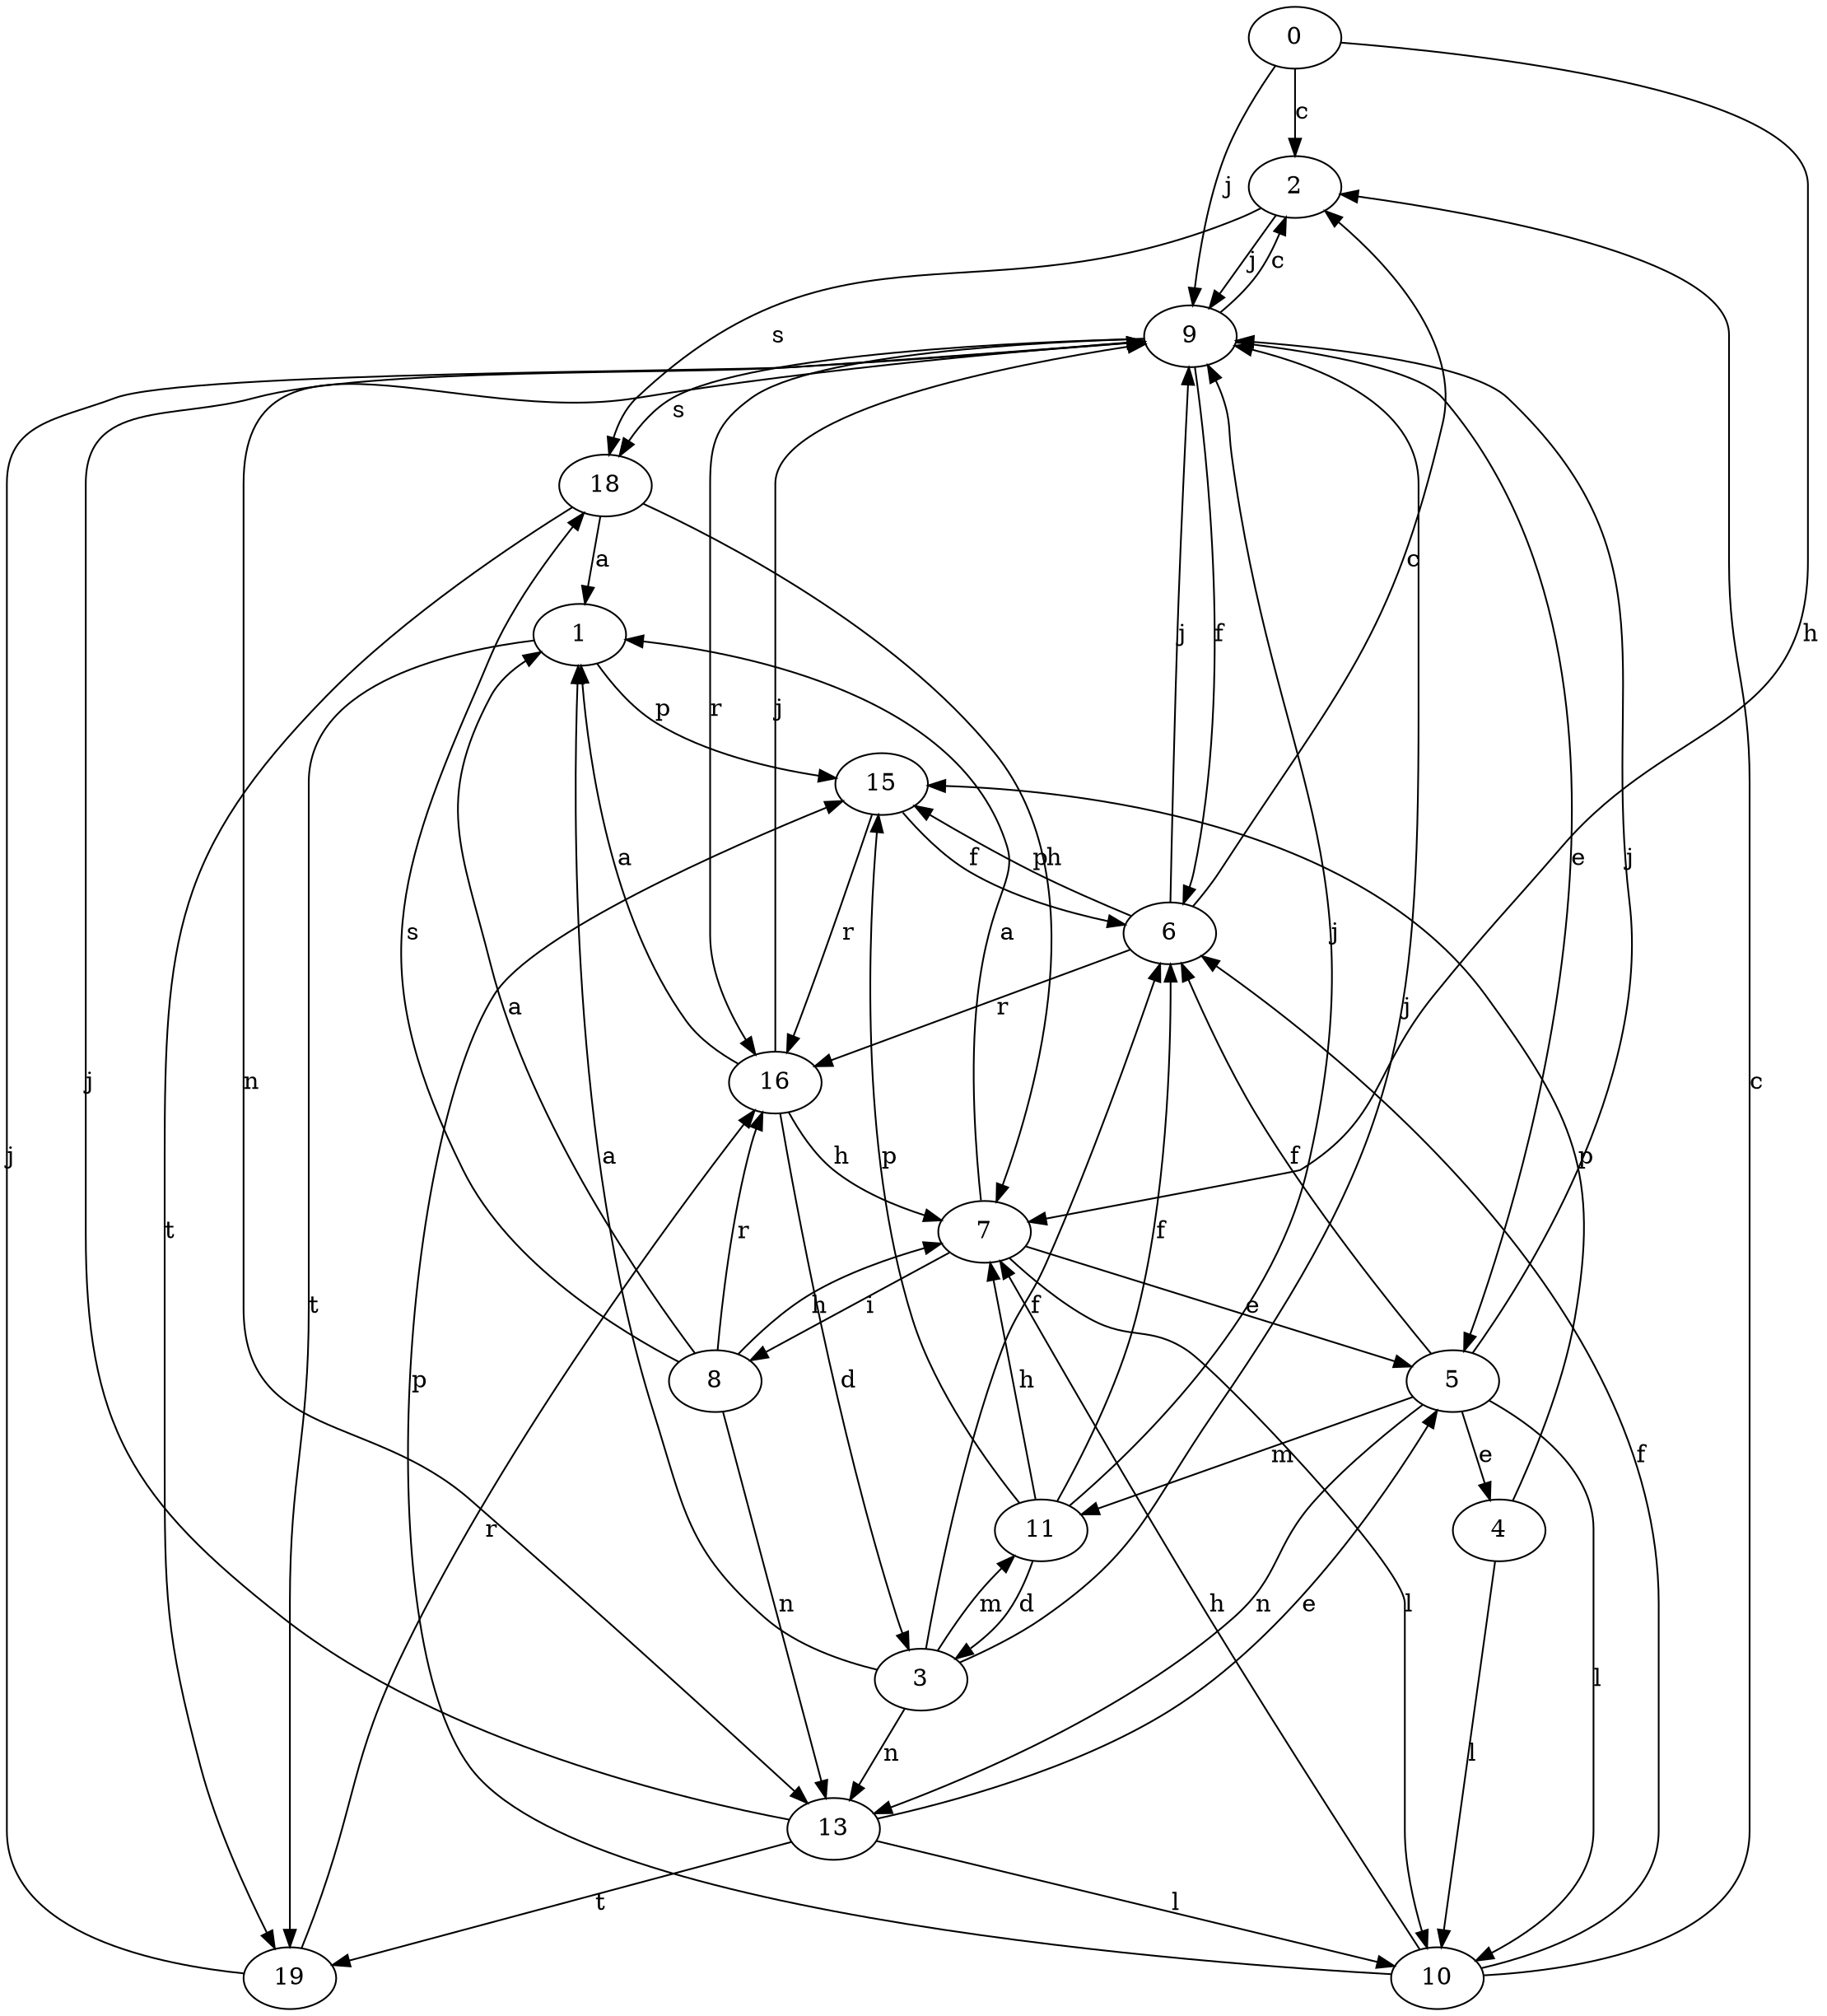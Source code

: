 strict digraph  {
0;
1;
2;
3;
4;
5;
6;
7;
8;
9;
10;
11;
13;
15;
16;
18;
19;
0 -> 2  [label=c];
0 -> 7  [label=h];
0 -> 9  [label=j];
1 -> 15  [label=p];
1 -> 19  [label=t];
2 -> 9  [label=j];
2 -> 18  [label=s];
3 -> 1  [label=a];
3 -> 6  [label=f];
3 -> 9  [label=j];
3 -> 11  [label=m];
3 -> 13  [label=n];
4 -> 10  [label=l];
4 -> 15  [label=p];
5 -> 4  [label=e];
5 -> 6  [label=f];
5 -> 9  [label=j];
5 -> 10  [label=l];
5 -> 11  [label=m];
5 -> 13  [label=n];
6 -> 2  [label=c];
6 -> 9  [label=j];
6 -> 15  [label=p];
6 -> 16  [label=r];
7 -> 1  [label=a];
7 -> 5  [label=e];
7 -> 8  [label=i];
7 -> 10  [label=l];
8 -> 1  [label=a];
8 -> 7  [label=h];
8 -> 13  [label=n];
8 -> 16  [label=r];
8 -> 18  [label=s];
9 -> 2  [label=c];
9 -> 5  [label=e];
9 -> 6  [label=f];
9 -> 13  [label=n];
9 -> 16  [label=r];
9 -> 18  [label=s];
10 -> 2  [label=c];
10 -> 6  [label=f];
10 -> 7  [label=h];
10 -> 15  [label=p];
11 -> 3  [label=d];
11 -> 6  [label=f];
11 -> 7  [label=h];
11 -> 9  [label=j];
11 -> 15  [label=p];
13 -> 5  [label=e];
13 -> 9  [label=j];
13 -> 10  [label=l];
13 -> 19  [label=t];
15 -> 6  [label=f];
15 -> 16  [label=r];
16 -> 1  [label=a];
16 -> 3  [label=d];
16 -> 7  [label=h];
16 -> 9  [label=j];
18 -> 1  [label=a];
18 -> 7  [label=h];
18 -> 19  [label=t];
19 -> 9  [label=j];
19 -> 16  [label=r];
}
